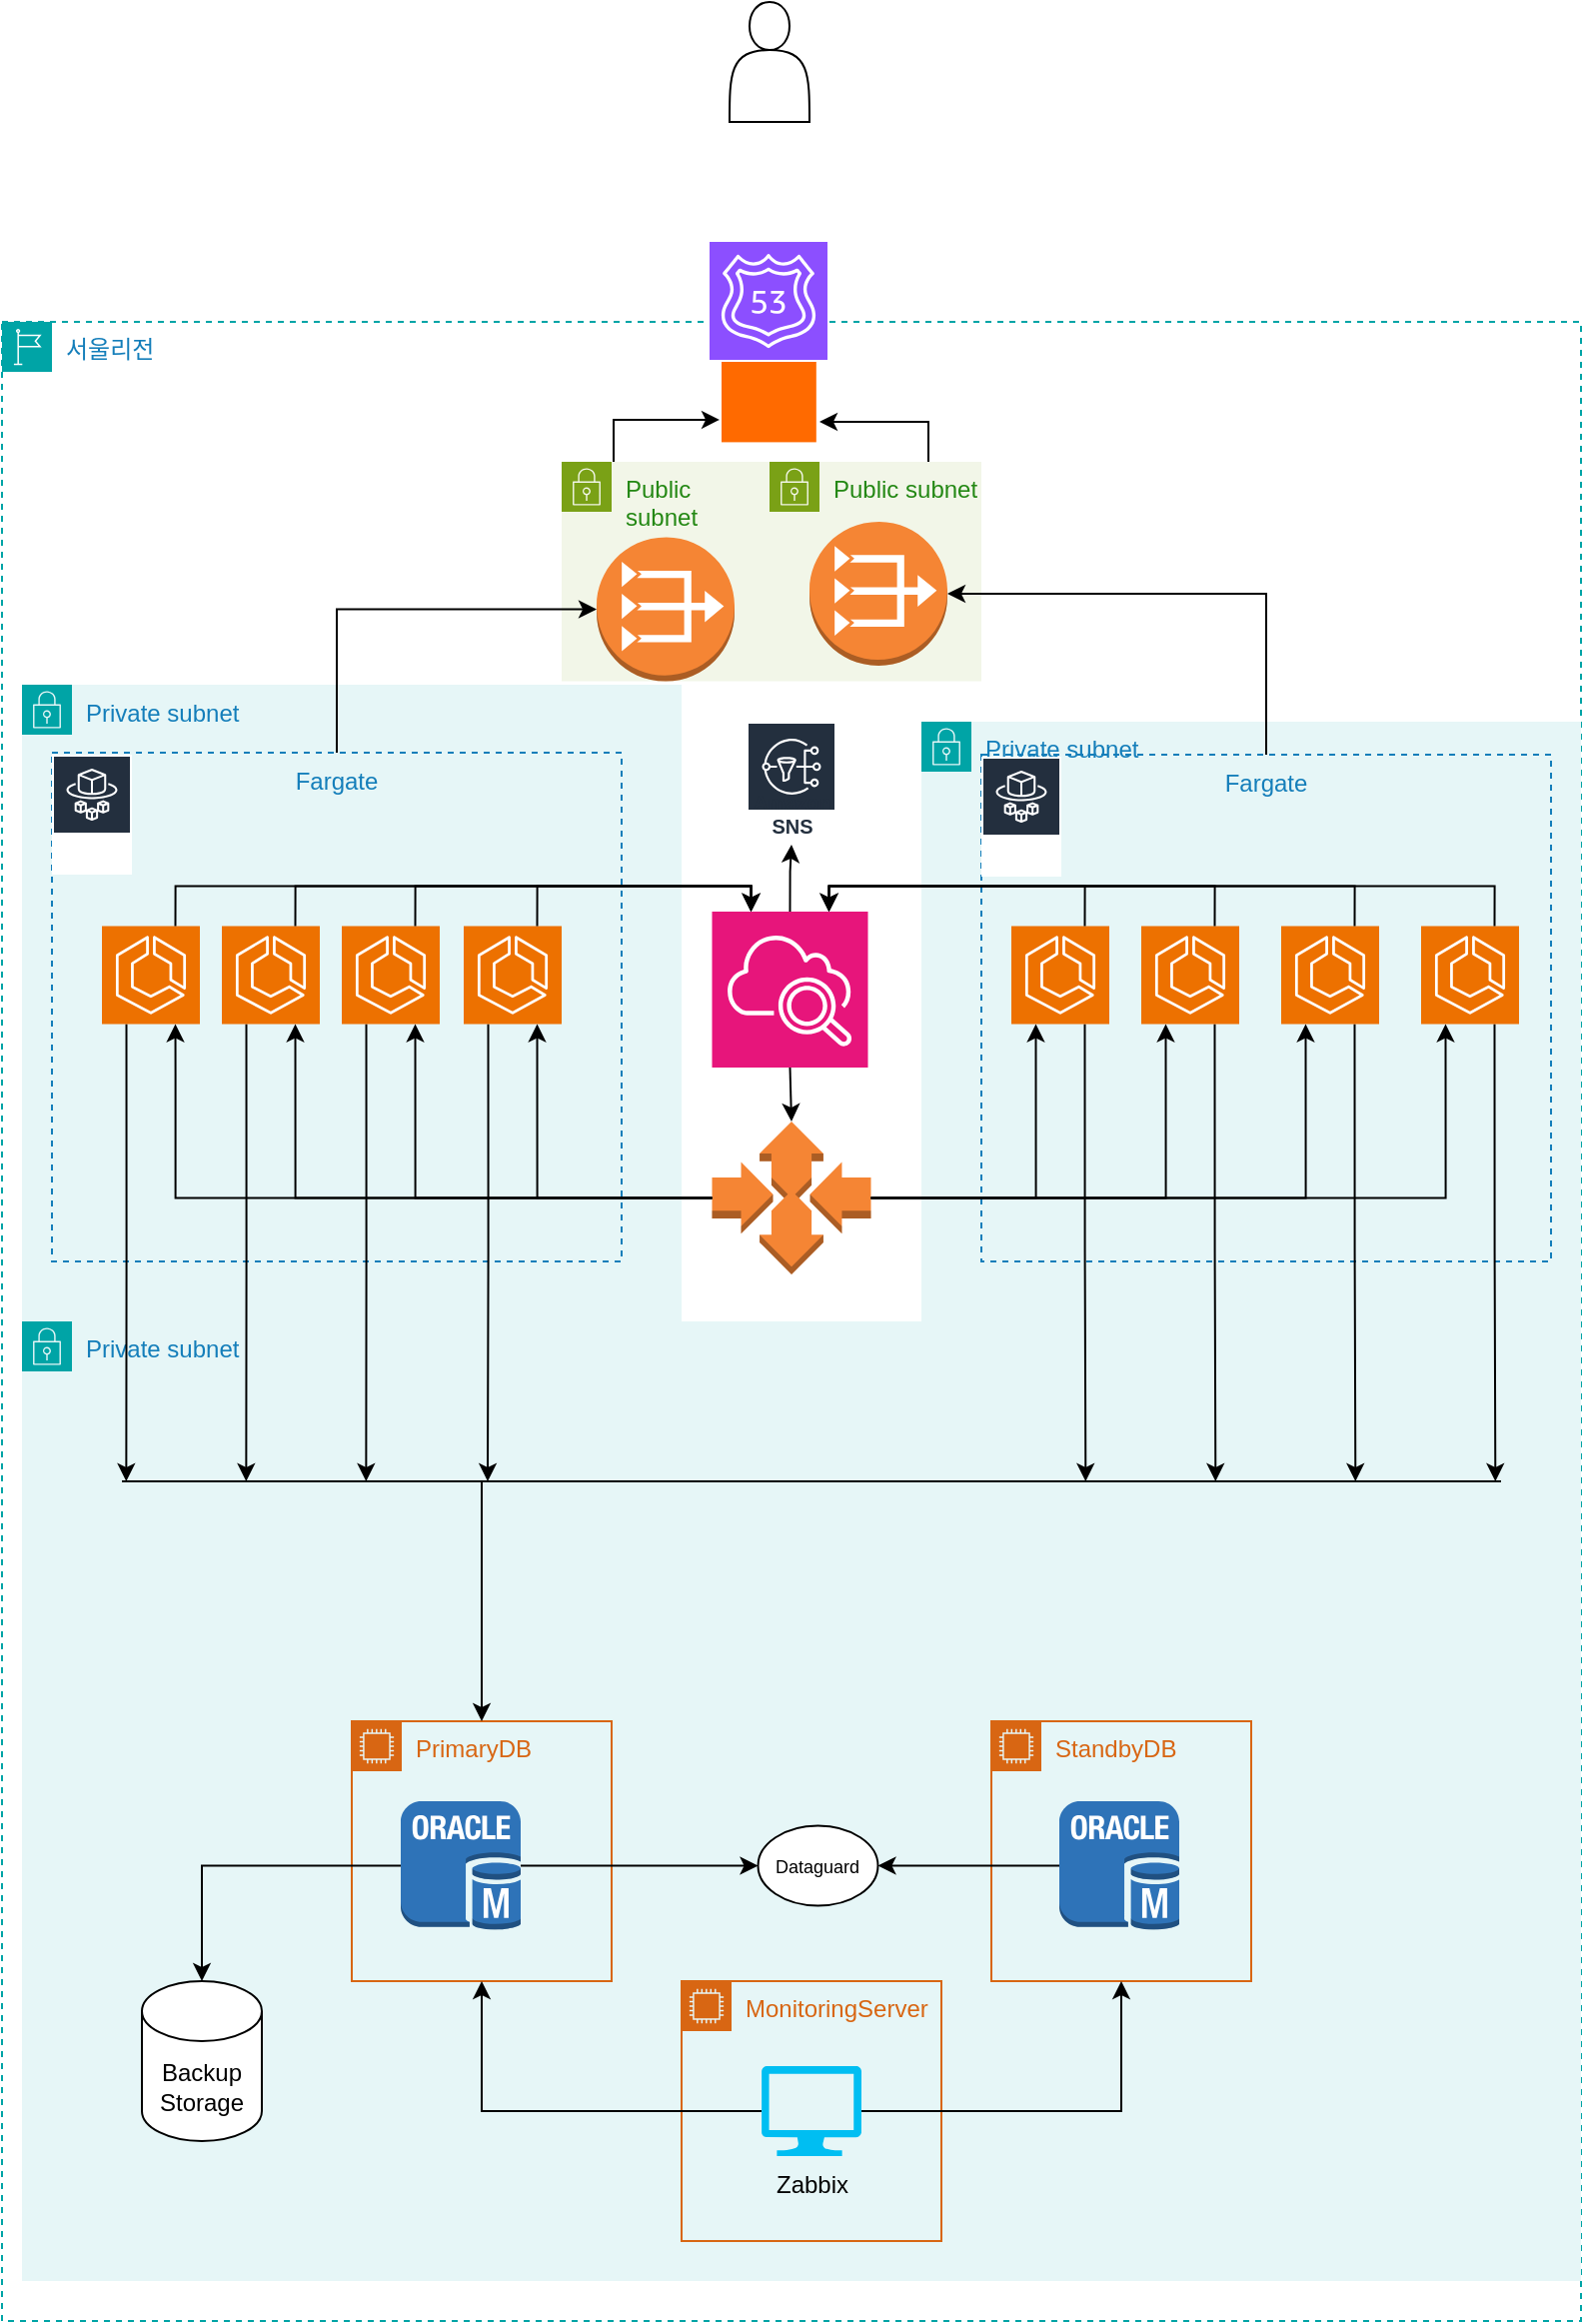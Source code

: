 <mxfile version="27.1.6">
  <diagram name="페이지-1" id="9Yp48N8qVNjGCj0_3FKh">
    <mxGraphModel dx="1722" dy="648" grid="1" gridSize="10" guides="1" tooltips="1" connect="1" arrows="1" fold="1" page="1" pageScale="1" pageWidth="827" pageHeight="1169" math="0" shadow="0">
      <root>
        <mxCell id="0" />
        <mxCell id="1" parent="0" />
        <mxCell id="KM6vkm5x7V_shXiX3Qa5-1" value="서울리전" style="points=[[0,0],[0.25,0],[0.5,0],[0.75,0],[1,0],[1,0.25],[1,0.5],[1,0.75],[1,1],[0.75,1],[0.5,1],[0.25,1],[0,1],[0,0.75],[0,0.5],[0,0.25]];outlineConnect=0;gradientColor=none;html=1;whiteSpace=wrap;fontSize=12;fontStyle=0;container=1;pointerEvents=0;collapsible=0;recursiveResize=0;shape=mxgraph.aws4.group;grIcon=mxgraph.aws4.group_region;strokeColor=#00A4A6;fillColor=none;verticalAlign=top;align=left;spacingLeft=30;fontColor=#147EBA;dashed=1;" vertex="1" parent="1">
          <mxGeometry x="30" y="290" width="790" height="1000" as="geometry" />
        </mxCell>
        <mxCell id="KM6vkm5x7V_shXiX3Qa5-24" value="Public subnet" style="points=[[0,0],[0.25,0],[0.5,0],[0.75,0],[1,0],[1,0.25],[1,0.5],[1,0.75],[1,1],[0.75,1],[0.5,1],[0.25,1],[0,1],[0,0.75],[0,0.5],[0,0.25]];outlineConnect=0;gradientColor=none;html=1;whiteSpace=wrap;fontSize=12;fontStyle=0;container=1;pointerEvents=0;collapsible=0;recursiveResize=0;shape=mxgraph.aws4.group;grIcon=mxgraph.aws4.group_security_group;grStroke=0;strokeColor=#7AA116;fillColor=#F2F6E8;verticalAlign=top;align=left;spacingLeft=30;fontColor=#248814;dashed=0;" vertex="1" parent="KM6vkm5x7V_shXiX3Qa5-1">
          <mxGeometry x="384" y="70" width="106" height="109.8" as="geometry" />
        </mxCell>
        <mxCell id="KM6vkm5x7V_shXiX3Qa5-120" value="" style="outlineConnect=0;dashed=0;verticalLabelPosition=bottom;verticalAlign=top;align=center;html=1;shape=mxgraph.aws3.vpc_nat_gateway;fillColor=#F58534;gradientColor=none;" vertex="1" parent="KM6vkm5x7V_shXiX3Qa5-24">
          <mxGeometry x="20" y="30" width="69" height="72" as="geometry" />
        </mxCell>
        <mxCell id="KM6vkm5x7V_shXiX3Qa5-25" value="Public subnet" style="points=[[0,0],[0.25,0],[0.5,0],[0.75,0],[1,0],[1,0.25],[1,0.5],[1,0.75],[1,1],[0.75,1],[0.5,1],[0.25,1],[0,1],[0,0.75],[0,0.5],[0,0.25]];outlineConnect=0;gradientColor=none;html=1;whiteSpace=wrap;fontSize=12;fontStyle=0;container=1;pointerEvents=0;collapsible=0;recursiveResize=0;shape=mxgraph.aws4.group;grIcon=mxgraph.aws4.group_security_group;grStroke=0;strokeColor=#7AA116;fillColor=#F2F6E8;verticalAlign=top;align=left;spacingLeft=30;fontColor=#248814;dashed=0;" vertex="1" parent="KM6vkm5x7V_shXiX3Qa5-1">
          <mxGeometry x="280" y="70" width="104" height="109.8" as="geometry" />
        </mxCell>
        <mxCell id="KM6vkm5x7V_shXiX3Qa5-121" value="" style="outlineConnect=0;dashed=0;verticalLabelPosition=bottom;verticalAlign=top;align=center;html=1;shape=mxgraph.aws3.vpc_nat_gateway;fillColor=#F58534;gradientColor=none;" vertex="1" parent="KM6vkm5x7V_shXiX3Qa5-25">
          <mxGeometry x="17.5" y="37.8" width="69" height="72" as="geometry" />
        </mxCell>
        <mxCell id="KM6vkm5x7V_shXiX3Qa5-90" value="Private subnet" style="points=[[0,0],[0.25,0],[0.5,0],[0.75,0],[1,0],[1,0.25],[1,0.5],[1,0.75],[1,1],[0.75,1],[0.5,1],[0.25,1],[0,1],[0,0.75],[0,0.5],[0,0.25]];outlineConnect=0;gradientColor=none;html=1;whiteSpace=wrap;fontSize=12;fontStyle=0;container=1;pointerEvents=0;collapsible=0;recursiveResize=0;shape=mxgraph.aws4.group;grIcon=mxgraph.aws4.group_security_group;grStroke=0;strokeColor=#00A4A6;fillColor=#E6F6F7;verticalAlign=top;align=left;spacingLeft=30;fontColor=#147EBA;dashed=0;" vertex="1" parent="KM6vkm5x7V_shXiX3Qa5-1">
          <mxGeometry x="10" y="500" width="780" height="480" as="geometry" />
        </mxCell>
        <mxCell id="KM6vkm5x7V_shXiX3Qa5-84" value="StandbyDB" style="points=[[0,0],[0.25,0],[0.5,0],[0.75,0],[1,0],[1,0.25],[1,0.5],[1,0.75],[1,1],[0.75,1],[0.5,1],[0.25,1],[0,1],[0,0.75],[0,0.5],[0,0.25]];outlineConnect=0;gradientColor=none;html=1;whiteSpace=wrap;fontSize=12;fontStyle=0;container=1;pointerEvents=0;collapsible=0;recursiveResize=0;shape=mxgraph.aws4.group;grIcon=mxgraph.aws4.group_ec2_instance_contents;strokeColor=#D86613;fillColor=none;verticalAlign=top;align=left;spacingLeft=30;fontColor=#D86613;dashed=0;" vertex="1" parent="KM6vkm5x7V_shXiX3Qa5-90">
          <mxGeometry x="485" y="200" width="130" height="130" as="geometry" />
        </mxCell>
        <mxCell id="KM6vkm5x7V_shXiX3Qa5-88" value="" style="outlineConnect=0;dashed=0;verticalLabelPosition=bottom;verticalAlign=top;align=center;html=1;shape=mxgraph.aws3.oracle_db_instance;fillColor=#2E73B8;gradientColor=none;" vertex="1" parent="KM6vkm5x7V_shXiX3Qa5-84">
          <mxGeometry x="34" y="40" width="60" height="64.5" as="geometry" />
        </mxCell>
        <mxCell id="KM6vkm5x7V_shXiX3Qa5-86" value="&lt;font style=&quot;font-size: 9px;&quot;&gt;Dataguard&lt;/font&gt;" style="ellipse;whiteSpace=wrap;html=1;" vertex="1" parent="KM6vkm5x7V_shXiX3Qa5-90">
          <mxGeometry x="368.25" y="252.25" width="60" height="40" as="geometry" />
        </mxCell>
        <mxCell id="KM6vkm5x7V_shXiX3Qa5-92" style="edgeStyle=orthogonalEdgeStyle;rounded=0;orthogonalLoop=1;jettySize=auto;html=1;exitX=0;exitY=0.5;exitDx=0;exitDy=0;exitPerimeter=0;entryX=1;entryY=0.5;entryDx=0;entryDy=0;" edge="1" parent="KM6vkm5x7V_shXiX3Qa5-90" source="KM6vkm5x7V_shXiX3Qa5-88" target="KM6vkm5x7V_shXiX3Qa5-86">
          <mxGeometry relative="1" as="geometry" />
        </mxCell>
        <mxCell id="KM6vkm5x7V_shXiX3Qa5-85" value="PrimaryDB" style="points=[[0,0],[0.25,0],[0.5,0],[0.75,0],[1,0],[1,0.25],[1,0.5],[1,0.75],[1,1],[0.75,1],[0.5,1],[0.25,1],[0,1],[0,0.75],[0,0.5],[0,0.25]];outlineConnect=0;gradientColor=none;html=1;whiteSpace=wrap;fontSize=12;fontStyle=0;container=1;pointerEvents=0;collapsible=0;recursiveResize=0;shape=mxgraph.aws4.group;grIcon=mxgraph.aws4.group_ec2_instance_contents;strokeColor=#D86613;fillColor=none;verticalAlign=top;align=left;spacingLeft=30;fontColor=#D86613;dashed=0;" vertex="1" parent="KM6vkm5x7V_shXiX3Qa5-90">
          <mxGeometry x="165" y="200" width="130" height="130" as="geometry" />
        </mxCell>
        <mxCell id="KM6vkm5x7V_shXiX3Qa5-87" value="" style="outlineConnect=0;dashed=0;verticalLabelPosition=bottom;verticalAlign=top;align=center;html=1;shape=mxgraph.aws3.oracle_db_instance;fillColor=#2E73B8;gradientColor=none;" vertex="1" parent="KM6vkm5x7V_shXiX3Qa5-85">
          <mxGeometry x="24.5" y="40" width="60" height="64.5" as="geometry" />
        </mxCell>
        <mxCell id="KM6vkm5x7V_shXiX3Qa5-91" style="edgeStyle=orthogonalEdgeStyle;rounded=0;orthogonalLoop=1;jettySize=auto;html=1;exitX=1;exitY=0.5;exitDx=0;exitDy=0;exitPerimeter=0;entryX=0;entryY=0.5;entryDx=0;entryDy=0;" edge="1" parent="KM6vkm5x7V_shXiX3Qa5-90" source="KM6vkm5x7V_shXiX3Qa5-87" target="KM6vkm5x7V_shXiX3Qa5-86">
          <mxGeometry relative="1" as="geometry" />
        </mxCell>
        <mxCell id="KM6vkm5x7V_shXiX3Qa5-83" value="MonitoringServer" style="points=[[0,0],[0.25,0],[0.5,0],[0.75,0],[1,0],[1,0.25],[1,0.5],[1,0.75],[1,1],[0.75,1],[0.5,1],[0.25,1],[0,1],[0,0.75],[0,0.5],[0,0.25]];outlineConnect=0;gradientColor=none;html=1;whiteSpace=wrap;fontSize=12;fontStyle=0;container=1;pointerEvents=0;collapsible=0;recursiveResize=0;shape=mxgraph.aws4.group;grIcon=mxgraph.aws4.group_ec2_instance_contents;strokeColor=#D86613;fillColor=none;verticalAlign=top;align=left;spacingLeft=30;fontColor=#D86613;dashed=0;" vertex="1" parent="KM6vkm5x7V_shXiX3Qa5-90">
          <mxGeometry x="330" y="330" width="130" height="130" as="geometry" />
        </mxCell>
        <mxCell id="KM6vkm5x7V_shXiX3Qa5-89" value="Zabbix" style="verticalLabelPosition=bottom;html=1;verticalAlign=top;align=center;strokeColor=none;fillColor=#00BEF2;shape=mxgraph.azure.computer;pointerEvents=1;" vertex="1" parent="KM6vkm5x7V_shXiX3Qa5-83">
          <mxGeometry x="40" y="42.5" width="50" height="45" as="geometry" />
        </mxCell>
        <mxCell id="KM6vkm5x7V_shXiX3Qa5-93" value="Backup&lt;div&gt;Storage&lt;/div&gt;" style="shape=cylinder3;whiteSpace=wrap;html=1;boundedLbl=1;backgroundOutline=1;size=15;" vertex="1" parent="KM6vkm5x7V_shXiX3Qa5-90">
          <mxGeometry x="60" y="330" width="60" height="80" as="geometry" />
        </mxCell>
        <mxCell id="KM6vkm5x7V_shXiX3Qa5-98" style="edgeStyle=orthogonalEdgeStyle;rounded=0;orthogonalLoop=1;jettySize=auto;html=1;exitX=1;exitY=0.5;exitDx=0;exitDy=0;exitPerimeter=0;entryX=0.5;entryY=1;entryDx=0;entryDy=0;" edge="1" parent="KM6vkm5x7V_shXiX3Qa5-90" source="KM6vkm5x7V_shXiX3Qa5-89" target="KM6vkm5x7V_shXiX3Qa5-84">
          <mxGeometry relative="1" as="geometry" />
        </mxCell>
        <mxCell id="KM6vkm5x7V_shXiX3Qa5-99" style="edgeStyle=orthogonalEdgeStyle;rounded=0;orthogonalLoop=1;jettySize=auto;html=1;exitX=0;exitY=0.5;exitDx=0;exitDy=0;exitPerimeter=0;entryX=0.5;entryY=1;entryDx=0;entryDy=0;" edge="1" parent="KM6vkm5x7V_shXiX3Qa5-90" source="KM6vkm5x7V_shXiX3Qa5-89" target="KM6vkm5x7V_shXiX3Qa5-85">
          <mxGeometry relative="1" as="geometry" />
        </mxCell>
        <mxCell id="KM6vkm5x7V_shXiX3Qa5-102" value="" style="endArrow=none;html=1;rounded=0;" edge="1" parent="KM6vkm5x7V_shXiX3Qa5-90">
          <mxGeometry width="50" height="50" relative="1" as="geometry">
            <mxPoint x="740" y="80" as="sourcePoint" />
            <mxPoint x="50" y="80" as="targetPoint" />
          </mxGeometry>
        </mxCell>
        <mxCell id="KM6vkm5x7V_shXiX3Qa5-114" style="edgeStyle=orthogonalEdgeStyle;rounded=0;orthogonalLoop=1;jettySize=auto;html=1;exitX=0;exitY=0.5;exitDx=0;exitDy=0;exitPerimeter=0;entryX=0.5;entryY=0;entryDx=0;entryDy=0;entryPerimeter=0;" edge="1" parent="KM6vkm5x7V_shXiX3Qa5-90" source="KM6vkm5x7V_shXiX3Qa5-87" target="KM6vkm5x7V_shXiX3Qa5-93">
          <mxGeometry relative="1" as="geometry" />
        </mxCell>
        <mxCell id="KM6vkm5x7V_shXiX3Qa5-26" value="Private subnet" style="points=[[0,0],[0.25,0],[0.5,0],[0.75,0],[1,0],[1,0.25],[1,0.5],[1,0.75],[1,1],[0.75,1],[0.5,1],[0.25,1],[0,1],[0,0.75],[0,0.5],[0,0.25]];outlineConnect=0;gradientColor=none;html=1;whiteSpace=wrap;fontSize=12;fontStyle=0;container=1;pointerEvents=0;collapsible=0;recursiveResize=0;shape=mxgraph.aws4.group;grIcon=mxgraph.aws4.group_security_group;grStroke=0;strokeColor=#00A4A6;fillColor=#E6F6F7;verticalAlign=top;align=left;spacingLeft=30;fontColor=#147EBA;dashed=0;" vertex="1" parent="KM6vkm5x7V_shXiX3Qa5-1">
          <mxGeometry x="460" y="200" width="330" height="300" as="geometry" />
        </mxCell>
        <mxCell id="KM6vkm5x7V_shXiX3Qa5-27" value="Private subnet" style="points=[[0,0],[0.25,0],[0.5,0],[0.75,0],[1,0],[1,0.25],[1,0.5],[1,0.75],[1,1],[0.75,1],[0.5,1],[0.25,1],[0,1],[0,0.75],[0,0.5],[0,0.25]];outlineConnect=0;gradientColor=none;html=1;whiteSpace=wrap;fontSize=12;fontStyle=0;container=1;pointerEvents=0;collapsible=0;recursiveResize=0;shape=mxgraph.aws4.group;grIcon=mxgraph.aws4.group_security_group;grStroke=0;strokeColor=#00A4A6;fillColor=#E6F6F7;verticalAlign=top;align=left;spacingLeft=30;fontColor=#147EBA;dashed=0;" vertex="1" parent="KM6vkm5x7V_shXiX3Qa5-1">
          <mxGeometry x="10" y="181.5" width="330" height="318.5" as="geometry" />
        </mxCell>
        <mxCell id="KM6vkm5x7V_shXiX3Qa5-33" style="edgeStyle=orthogonalEdgeStyle;rounded=0;orthogonalLoop=1;jettySize=auto;html=1;exitX=0.5;exitY=0;exitDx=0;exitDy=0;entryX=0;entryY=0.5;entryDx=0;entryDy=0;entryPerimeter=0;" edge="1" parent="KM6vkm5x7V_shXiX3Qa5-1" source="KM6vkm5x7V_shXiX3Qa5-6" target="KM6vkm5x7V_shXiX3Qa5-121">
          <mxGeometry relative="1" as="geometry" />
        </mxCell>
        <mxCell id="KM6vkm5x7V_shXiX3Qa5-6" value="Fargate" style="fillColor=none;strokeColor=#147EBA;dashed=1;verticalAlign=top;fontStyle=0;fontColor=#147EBA;whiteSpace=wrap;html=1;" vertex="1" parent="KM6vkm5x7V_shXiX3Qa5-1">
          <mxGeometry x="25" y="215.5" width="285" height="254.5" as="geometry" />
        </mxCell>
        <mxCell id="KM6vkm5x7V_shXiX3Qa5-103" style="edgeStyle=orthogonalEdgeStyle;rounded=0;orthogonalLoop=1;jettySize=auto;html=1;exitX=0.25;exitY=1;exitDx=0;exitDy=0;exitPerimeter=0;" edge="1" parent="KM6vkm5x7V_shXiX3Qa5-1" source="KM6vkm5x7V_shXiX3Qa5-9">
          <mxGeometry relative="1" as="geometry">
            <mxPoint x="62.167" y="580" as="targetPoint" />
          </mxGeometry>
        </mxCell>
        <mxCell id="KM6vkm5x7V_shXiX3Qa5-9" value="" style="sketch=0;points=[[0,0,0],[0.25,0,0],[0.5,0,0],[0.75,0,0],[1,0,0],[0,1,0],[0.25,1,0],[0.5,1,0],[0.75,1,0],[1,1,0],[0,0.25,0],[0,0.5,0],[0,0.75,0],[1,0.25,0],[1,0.5,0],[1,0.75,0]];outlineConnect=0;fontColor=#232F3E;fillColor=#ED7100;strokeColor=#ffffff;dashed=0;verticalLabelPosition=bottom;verticalAlign=top;align=center;html=1;fontSize=12;fontStyle=0;aspect=fixed;shape=mxgraph.aws4.resourceIcon;resIcon=mxgraph.aws4.ecs;" vertex="1" parent="KM6vkm5x7V_shXiX3Qa5-1">
          <mxGeometry x="50" y="302.25" width="49" height="49" as="geometry" />
        </mxCell>
        <mxCell id="KM6vkm5x7V_shXiX3Qa5-104" style="edgeStyle=orthogonalEdgeStyle;rounded=0;orthogonalLoop=1;jettySize=auto;html=1;exitX=0.25;exitY=1;exitDx=0;exitDy=0;exitPerimeter=0;" edge="1" parent="KM6vkm5x7V_shXiX3Qa5-1" source="KM6vkm5x7V_shXiX3Qa5-8">
          <mxGeometry relative="1" as="geometry">
            <mxPoint x="122.167" y="580" as="targetPoint" />
          </mxGeometry>
        </mxCell>
        <mxCell id="KM6vkm5x7V_shXiX3Qa5-8" value="" style="sketch=0;points=[[0,0,0],[0.25,0,0],[0.5,0,0],[0.75,0,0],[1,0,0],[0,1,0],[0.25,1,0],[0.5,1,0],[0.75,1,0],[1,1,0],[0,0.25,0],[0,0.5,0],[0,0.75,0],[1,0.25,0],[1,0.5,0],[1,0.75,0]];outlineConnect=0;fontColor=#232F3E;fillColor=#ED7100;strokeColor=#ffffff;dashed=0;verticalLabelPosition=bottom;verticalAlign=top;align=center;html=1;fontSize=12;fontStyle=0;aspect=fixed;shape=mxgraph.aws4.resourceIcon;resIcon=mxgraph.aws4.ecs;" vertex="1" parent="KM6vkm5x7V_shXiX3Qa5-1">
          <mxGeometry x="110" y="302.25" width="49" height="49" as="geometry" />
        </mxCell>
        <mxCell id="KM6vkm5x7V_shXiX3Qa5-105" style="edgeStyle=orthogonalEdgeStyle;rounded=0;orthogonalLoop=1;jettySize=auto;html=1;exitX=0.25;exitY=1;exitDx=0;exitDy=0;exitPerimeter=0;" edge="1" parent="KM6vkm5x7V_shXiX3Qa5-1" source="KM6vkm5x7V_shXiX3Qa5-7">
          <mxGeometry relative="1" as="geometry">
            <mxPoint x="182.167" y="580" as="targetPoint" />
          </mxGeometry>
        </mxCell>
        <mxCell id="KM6vkm5x7V_shXiX3Qa5-7" value="" style="sketch=0;points=[[0,0,0],[0.25,0,0],[0.5,0,0],[0.75,0,0],[1,0,0],[0,1,0],[0.25,1,0],[0.5,1,0],[0.75,1,0],[1,1,0],[0,0.25,0],[0,0.5,0],[0,0.75,0],[1,0.25,0],[1,0.5,0],[1,0.75,0]];outlineConnect=0;fontColor=#232F3E;fillColor=#ED7100;strokeColor=#ffffff;dashed=0;verticalLabelPosition=bottom;verticalAlign=top;align=center;html=1;fontSize=12;fontStyle=0;aspect=fixed;shape=mxgraph.aws4.resourceIcon;resIcon=mxgraph.aws4.ecs;" vertex="1" parent="KM6vkm5x7V_shXiX3Qa5-1">
          <mxGeometry x="170" y="302.25" width="49" height="49" as="geometry" />
        </mxCell>
        <mxCell id="KM6vkm5x7V_shXiX3Qa5-10" value="" style="sketch=0;outlineConnect=0;fontColor=#232F3E;gradientColor=none;strokeColor=#ffffff;fillColor=#232F3E;dashed=0;verticalLabelPosition=middle;verticalAlign=bottom;align=center;html=1;whiteSpace=wrap;fontSize=10;fontStyle=1;spacing=3;shape=mxgraph.aws4.productIcon;prIcon=mxgraph.aws4.fargate;" vertex="1" parent="KM6vkm5x7V_shXiX3Qa5-1">
          <mxGeometry x="25" y="216.5" width="40" height="60" as="geometry" />
        </mxCell>
        <mxCell id="KM6vkm5x7V_shXiX3Qa5-106" style="edgeStyle=orthogonalEdgeStyle;rounded=0;orthogonalLoop=1;jettySize=auto;html=1;exitX=0.25;exitY=1;exitDx=0;exitDy=0;exitPerimeter=0;" edge="1" parent="KM6vkm5x7V_shXiX3Qa5-1" source="KM6vkm5x7V_shXiX3Qa5-14">
          <mxGeometry relative="1" as="geometry">
            <mxPoint x="243" y="580" as="targetPoint" />
          </mxGeometry>
        </mxCell>
        <mxCell id="KM6vkm5x7V_shXiX3Qa5-14" value="" style="sketch=0;points=[[0,0,0],[0.25,0,0],[0.5,0,0],[0.75,0,0],[1,0,0],[0,1,0],[0.25,1,0],[0.5,1,0],[0.75,1,0],[1,1,0],[0,0.25,0],[0,0.5,0],[0,0.75,0],[1,0.25,0],[1,0.5,0],[1,0.75,0]];outlineConnect=0;fontColor=#232F3E;fillColor=#ED7100;strokeColor=#ffffff;dashed=0;verticalLabelPosition=bottom;verticalAlign=top;align=center;html=1;fontSize=12;fontStyle=0;aspect=fixed;shape=mxgraph.aws4.resourceIcon;resIcon=mxgraph.aws4.ecs;" vertex="1" parent="KM6vkm5x7V_shXiX3Qa5-1">
          <mxGeometry x="231" y="302.25" width="49" height="49" as="geometry" />
        </mxCell>
        <mxCell id="KM6vkm5x7V_shXiX3Qa5-34" style="edgeStyle=orthogonalEdgeStyle;rounded=0;orthogonalLoop=1;jettySize=auto;html=1;exitX=0.5;exitY=0;exitDx=0;exitDy=0;entryX=1;entryY=0.5;entryDx=0;entryDy=0;entryPerimeter=0;" edge="1" parent="KM6vkm5x7V_shXiX3Qa5-1" source="KM6vkm5x7V_shXiX3Qa5-18" target="KM6vkm5x7V_shXiX3Qa5-120">
          <mxGeometry relative="1" as="geometry" />
        </mxCell>
        <mxCell id="KM6vkm5x7V_shXiX3Qa5-18" value="Fargate" style="fillColor=none;strokeColor=#147EBA;dashed=1;verticalAlign=top;fontStyle=0;fontColor=#147EBA;whiteSpace=wrap;html=1;" vertex="1" parent="KM6vkm5x7V_shXiX3Qa5-1">
          <mxGeometry x="490" y="216.5" width="285" height="253.5" as="geometry" />
        </mxCell>
        <mxCell id="KM6vkm5x7V_shXiX3Qa5-107" style="edgeStyle=orthogonalEdgeStyle;rounded=0;orthogonalLoop=1;jettySize=auto;html=1;exitX=0.75;exitY=1;exitDx=0;exitDy=0;exitPerimeter=0;" edge="1" parent="KM6vkm5x7V_shXiX3Qa5-1" source="KM6vkm5x7V_shXiX3Qa5-19">
          <mxGeometry relative="1" as="geometry">
            <mxPoint x="542.167" y="580" as="targetPoint" />
          </mxGeometry>
        </mxCell>
        <mxCell id="KM6vkm5x7V_shXiX3Qa5-19" value="" style="sketch=0;points=[[0,0,0],[0.25,0,0],[0.5,0,0],[0.75,0,0],[1,0,0],[0,1,0],[0.25,1,0],[0.5,1,0],[0.75,1,0],[1,1,0],[0,0.25,0],[0,0.5,0],[0,0.75,0],[1,0.25,0],[1,0.5,0],[1,0.75,0]];outlineConnect=0;fontColor=#232F3E;fillColor=#ED7100;strokeColor=#ffffff;dashed=0;verticalLabelPosition=bottom;verticalAlign=top;align=center;html=1;fontSize=12;fontStyle=0;aspect=fixed;shape=mxgraph.aws4.resourceIcon;resIcon=mxgraph.aws4.ecs;" vertex="1" parent="KM6vkm5x7V_shXiX3Qa5-1">
          <mxGeometry x="505" y="302.25" width="49" height="49" as="geometry" />
        </mxCell>
        <mxCell id="KM6vkm5x7V_shXiX3Qa5-108" style="edgeStyle=orthogonalEdgeStyle;rounded=0;orthogonalLoop=1;jettySize=auto;html=1;exitX=0.75;exitY=1;exitDx=0;exitDy=0;exitPerimeter=0;" edge="1" parent="KM6vkm5x7V_shXiX3Qa5-1" source="KM6vkm5x7V_shXiX3Qa5-20">
          <mxGeometry relative="1" as="geometry">
            <mxPoint x="607.167" y="580" as="targetPoint" />
          </mxGeometry>
        </mxCell>
        <mxCell id="KM6vkm5x7V_shXiX3Qa5-20" value="" style="sketch=0;points=[[0,0,0],[0.25,0,0],[0.5,0,0],[0.75,0,0],[1,0,0],[0,1,0],[0.25,1,0],[0.5,1,0],[0.75,1,0],[1,1,0],[0,0.25,0],[0,0.5,0],[0,0.75,0],[1,0.25,0],[1,0.5,0],[1,0.75,0]];outlineConnect=0;fontColor=#232F3E;fillColor=#ED7100;strokeColor=#ffffff;dashed=0;verticalLabelPosition=bottom;verticalAlign=top;align=center;html=1;fontSize=12;fontStyle=0;aspect=fixed;shape=mxgraph.aws4.resourceIcon;resIcon=mxgraph.aws4.ecs;" vertex="1" parent="KM6vkm5x7V_shXiX3Qa5-1">
          <mxGeometry x="570" y="302.25" width="49" height="49" as="geometry" />
        </mxCell>
        <mxCell id="KM6vkm5x7V_shXiX3Qa5-109" style="edgeStyle=orthogonalEdgeStyle;rounded=0;orthogonalLoop=1;jettySize=auto;html=1;exitX=0.75;exitY=1;exitDx=0;exitDy=0;exitPerimeter=0;" edge="1" parent="KM6vkm5x7V_shXiX3Qa5-1" source="KM6vkm5x7V_shXiX3Qa5-21">
          <mxGeometry relative="1" as="geometry">
            <mxPoint x="677.167" y="580" as="targetPoint" />
          </mxGeometry>
        </mxCell>
        <mxCell id="KM6vkm5x7V_shXiX3Qa5-21" value="" style="sketch=0;points=[[0,0,0],[0.25,0,0],[0.5,0,0],[0.75,0,0],[1,0,0],[0,1,0],[0.25,1,0],[0.5,1,0],[0.75,1,0],[1,1,0],[0,0.25,0],[0,0.5,0],[0,0.75,0],[1,0.25,0],[1,0.5,0],[1,0.75,0]];outlineConnect=0;fontColor=#232F3E;fillColor=#ED7100;strokeColor=#ffffff;dashed=0;verticalLabelPosition=bottom;verticalAlign=top;align=center;html=1;fontSize=12;fontStyle=0;aspect=fixed;shape=mxgraph.aws4.resourceIcon;resIcon=mxgraph.aws4.ecs;" vertex="1" parent="KM6vkm5x7V_shXiX3Qa5-1">
          <mxGeometry x="640" y="302.25" width="49" height="49" as="geometry" />
        </mxCell>
        <mxCell id="KM6vkm5x7V_shXiX3Qa5-22" value="" style="sketch=0;outlineConnect=0;fontColor=#232F3E;gradientColor=none;strokeColor=#ffffff;fillColor=#232F3E;dashed=0;verticalLabelPosition=middle;verticalAlign=bottom;align=center;html=1;whiteSpace=wrap;fontSize=10;fontStyle=1;spacing=3;shape=mxgraph.aws4.productIcon;prIcon=mxgraph.aws4.fargate;" vertex="1" parent="KM6vkm5x7V_shXiX3Qa5-1">
          <mxGeometry x="490" y="217.5" width="40" height="60" as="geometry" />
        </mxCell>
        <mxCell id="KM6vkm5x7V_shXiX3Qa5-110" style="edgeStyle=orthogonalEdgeStyle;rounded=0;orthogonalLoop=1;jettySize=auto;html=1;exitX=0.75;exitY=1;exitDx=0;exitDy=0;exitPerimeter=0;" edge="1" parent="KM6vkm5x7V_shXiX3Qa5-1" source="KM6vkm5x7V_shXiX3Qa5-23">
          <mxGeometry relative="1" as="geometry">
            <mxPoint x="747.167" y="580" as="targetPoint" />
          </mxGeometry>
        </mxCell>
        <mxCell id="KM6vkm5x7V_shXiX3Qa5-23" value="" style="sketch=0;points=[[0,0,0],[0.25,0,0],[0.5,0,0],[0.75,0,0],[1,0,0],[0,1,0],[0.25,1,0],[0.5,1,0],[0.75,1,0],[1,1,0],[0,0.25,0],[0,0.5,0],[0,0.75,0],[1,0.25,0],[1,0.5,0],[1,0.75,0]];outlineConnect=0;fontColor=#232F3E;fillColor=#ED7100;strokeColor=#ffffff;dashed=0;verticalLabelPosition=bottom;verticalAlign=top;align=center;html=1;fontSize=12;fontStyle=0;aspect=fixed;shape=mxgraph.aws4.resourceIcon;resIcon=mxgraph.aws4.ecs;" vertex="1" parent="KM6vkm5x7V_shXiX3Qa5-1">
          <mxGeometry x="710" y="302.25" width="49" height="49" as="geometry" />
        </mxCell>
        <mxCell id="KM6vkm5x7V_shXiX3Qa5-68" style="edgeStyle=orthogonalEdgeStyle;rounded=0;orthogonalLoop=1;jettySize=auto;html=1;exitX=0.5;exitY=0;exitDx=0;exitDy=0;exitPerimeter=0;" edge="1" parent="KM6vkm5x7V_shXiX3Qa5-1" source="KM6vkm5x7V_shXiX3Qa5-28" target="KM6vkm5x7V_shXiX3Qa5-65">
          <mxGeometry relative="1" as="geometry" />
        </mxCell>
        <mxCell id="KM6vkm5x7V_shXiX3Qa5-28" value="" style="sketch=0;points=[[0,0,0],[0.25,0,0],[0.5,0,0],[0.75,0,0],[1,0,0],[0,1,0],[0.25,1,0],[0.5,1,0],[0.75,1,0],[1,1,0],[0,0.25,0],[0,0.5,0],[0,0.75,0],[1,0.25,0],[1,0.5,0],[1,0.75,0]];points=[[0,0,0],[0.25,0,0],[0.5,0,0],[0.75,0,0],[1,0,0],[0,1,0],[0.25,1,0],[0.5,1,0],[0.75,1,0],[1,1,0],[0,0.25,0],[0,0.5,0],[0,0.75,0],[1,0.25,0],[1,0.5,0],[1,0.75,0]];outlineConnect=0;fontColor=#232F3E;fillColor=#E7157B;strokeColor=#ffffff;dashed=0;verticalLabelPosition=bottom;verticalAlign=top;align=center;html=1;fontSize=12;fontStyle=0;aspect=fixed;shape=mxgraph.aws4.resourceIcon;resIcon=mxgraph.aws4.cloudwatch_2;" vertex="1" parent="KM6vkm5x7V_shXiX3Qa5-1">
          <mxGeometry x="355.25" y="295" width="78" height="78" as="geometry" />
        </mxCell>
        <mxCell id="KM6vkm5x7V_shXiX3Qa5-29" value="" style="outlineConnect=0;dashed=0;verticalLabelPosition=bottom;verticalAlign=top;align=center;html=1;shape=mxgraph.aws3.auto_scaling;fillColor=#F58534;gradientColor=none;" vertex="1" parent="KM6vkm5x7V_shXiX3Qa5-1">
          <mxGeometry x="355.25" y="400" width="79.5" height="76.5" as="geometry" />
        </mxCell>
        <mxCell id="KM6vkm5x7V_shXiX3Qa5-2" value="" style="points=[];aspect=fixed;html=1;align=center;shadow=0;dashed=0;fillColor=#FF6A00;strokeColor=none;shape=mxgraph.alibaba_cloud.alb_application_load_balancer_01;" vertex="1" parent="KM6vkm5x7V_shXiX3Qa5-1">
          <mxGeometry x="360" y="20" width="47.4" height="40.2" as="geometry" />
        </mxCell>
        <mxCell id="KM6vkm5x7V_shXiX3Qa5-37" style="edgeStyle=orthogonalEdgeStyle;rounded=0;orthogonalLoop=1;jettySize=auto;html=1;exitX=0.25;exitY=0;exitDx=0;exitDy=0;entryX=-0.021;entryY=0.721;entryDx=0;entryDy=0;entryPerimeter=0;" edge="1" parent="KM6vkm5x7V_shXiX3Qa5-1" source="KM6vkm5x7V_shXiX3Qa5-25" target="KM6vkm5x7V_shXiX3Qa5-2">
          <mxGeometry relative="1" as="geometry" />
        </mxCell>
        <mxCell id="KM6vkm5x7V_shXiX3Qa5-39" style="edgeStyle=orthogonalEdgeStyle;rounded=0;orthogonalLoop=1;jettySize=auto;html=1;exitX=0.75;exitY=0;exitDx=0;exitDy=0;entryX=1.034;entryY=0.746;entryDx=0;entryDy=0;entryPerimeter=0;" edge="1" parent="KM6vkm5x7V_shXiX3Qa5-1" source="KM6vkm5x7V_shXiX3Qa5-24" target="KM6vkm5x7V_shXiX3Qa5-2">
          <mxGeometry relative="1" as="geometry" />
        </mxCell>
        <mxCell id="KM6vkm5x7V_shXiX3Qa5-48" style="edgeStyle=orthogonalEdgeStyle;rounded=0;orthogonalLoop=1;jettySize=auto;html=1;exitX=0;exitY=0.5;exitDx=0;exitDy=0;exitPerimeter=0;entryX=0.75;entryY=1;entryDx=0;entryDy=0;entryPerimeter=0;" edge="1" parent="KM6vkm5x7V_shXiX3Qa5-1" source="KM6vkm5x7V_shXiX3Qa5-29" target="KM6vkm5x7V_shXiX3Qa5-9">
          <mxGeometry relative="1" as="geometry" />
        </mxCell>
        <mxCell id="KM6vkm5x7V_shXiX3Qa5-49" style="edgeStyle=orthogonalEdgeStyle;rounded=0;orthogonalLoop=1;jettySize=auto;html=1;exitX=1;exitY=0.5;exitDx=0;exitDy=0;exitPerimeter=0;entryX=0.25;entryY=1;entryDx=0;entryDy=0;entryPerimeter=0;" edge="1" parent="KM6vkm5x7V_shXiX3Qa5-1" source="KM6vkm5x7V_shXiX3Qa5-29" target="KM6vkm5x7V_shXiX3Qa5-23">
          <mxGeometry relative="1" as="geometry" />
        </mxCell>
        <mxCell id="KM6vkm5x7V_shXiX3Qa5-50" style="edgeStyle=orthogonalEdgeStyle;rounded=0;orthogonalLoop=1;jettySize=auto;html=1;exitX=0.75;exitY=0;exitDx=0;exitDy=0;exitPerimeter=0;entryX=0.25;entryY=0;entryDx=0;entryDy=0;entryPerimeter=0;" edge="1" parent="KM6vkm5x7V_shXiX3Qa5-1" source="KM6vkm5x7V_shXiX3Qa5-9" target="KM6vkm5x7V_shXiX3Qa5-28">
          <mxGeometry relative="1" as="geometry" />
        </mxCell>
        <mxCell id="KM6vkm5x7V_shXiX3Qa5-51" style="edgeStyle=orthogonalEdgeStyle;rounded=0;orthogonalLoop=1;jettySize=auto;html=1;exitX=0.75;exitY=0;exitDx=0;exitDy=0;exitPerimeter=0;entryX=0.75;entryY=0;entryDx=0;entryDy=0;entryPerimeter=0;" edge="1" parent="KM6vkm5x7V_shXiX3Qa5-1" source="KM6vkm5x7V_shXiX3Qa5-23" target="KM6vkm5x7V_shXiX3Qa5-28">
          <mxGeometry relative="1" as="geometry" />
        </mxCell>
        <mxCell id="KM6vkm5x7V_shXiX3Qa5-56" style="edgeStyle=orthogonalEdgeStyle;rounded=0;orthogonalLoop=1;jettySize=auto;html=1;exitX=0.75;exitY=0;exitDx=0;exitDy=0;exitPerimeter=0;entryX=0.25;entryY=0;entryDx=0;entryDy=0;entryPerimeter=0;" edge="1" parent="KM6vkm5x7V_shXiX3Qa5-1" source="KM6vkm5x7V_shXiX3Qa5-8" target="KM6vkm5x7V_shXiX3Qa5-28">
          <mxGeometry relative="1" as="geometry" />
        </mxCell>
        <mxCell id="KM6vkm5x7V_shXiX3Qa5-57" style="edgeStyle=orthogonalEdgeStyle;rounded=0;orthogonalLoop=1;jettySize=auto;html=1;exitX=0.75;exitY=0;exitDx=0;exitDy=0;exitPerimeter=0;entryX=0.25;entryY=0;entryDx=0;entryDy=0;entryPerimeter=0;" edge="1" parent="KM6vkm5x7V_shXiX3Qa5-1" source="KM6vkm5x7V_shXiX3Qa5-7" target="KM6vkm5x7V_shXiX3Qa5-28">
          <mxGeometry relative="1" as="geometry" />
        </mxCell>
        <mxCell id="KM6vkm5x7V_shXiX3Qa5-58" style="edgeStyle=orthogonalEdgeStyle;rounded=0;orthogonalLoop=1;jettySize=auto;html=1;exitX=0.75;exitY=0;exitDx=0;exitDy=0;exitPerimeter=0;entryX=0.25;entryY=0;entryDx=0;entryDy=0;entryPerimeter=0;" edge="1" parent="KM6vkm5x7V_shXiX3Qa5-1" source="KM6vkm5x7V_shXiX3Qa5-14" target="KM6vkm5x7V_shXiX3Qa5-28">
          <mxGeometry relative="1" as="geometry" />
        </mxCell>
        <mxCell id="KM6vkm5x7V_shXiX3Qa5-59" style="edgeStyle=orthogonalEdgeStyle;rounded=0;orthogonalLoop=1;jettySize=auto;html=1;exitX=0.75;exitY=0;exitDx=0;exitDy=0;exitPerimeter=0;entryX=0.75;entryY=0;entryDx=0;entryDy=0;entryPerimeter=0;" edge="1" parent="KM6vkm5x7V_shXiX3Qa5-1" source="KM6vkm5x7V_shXiX3Qa5-21" target="KM6vkm5x7V_shXiX3Qa5-28">
          <mxGeometry relative="1" as="geometry" />
        </mxCell>
        <mxCell id="KM6vkm5x7V_shXiX3Qa5-60" style="edgeStyle=orthogonalEdgeStyle;rounded=0;orthogonalLoop=1;jettySize=auto;html=1;exitX=0.75;exitY=0;exitDx=0;exitDy=0;exitPerimeter=0;entryX=0.75;entryY=0;entryDx=0;entryDy=0;entryPerimeter=0;" edge="1" parent="KM6vkm5x7V_shXiX3Qa5-1" source="KM6vkm5x7V_shXiX3Qa5-20" target="KM6vkm5x7V_shXiX3Qa5-28">
          <mxGeometry relative="1" as="geometry" />
        </mxCell>
        <mxCell id="KM6vkm5x7V_shXiX3Qa5-61" style="edgeStyle=orthogonalEdgeStyle;rounded=0;orthogonalLoop=1;jettySize=auto;html=1;exitX=0.75;exitY=0;exitDx=0;exitDy=0;exitPerimeter=0;entryX=0.75;entryY=0;entryDx=0;entryDy=0;entryPerimeter=0;" edge="1" parent="KM6vkm5x7V_shXiX3Qa5-1" source="KM6vkm5x7V_shXiX3Qa5-19" target="KM6vkm5x7V_shXiX3Qa5-28">
          <mxGeometry relative="1" as="geometry" />
        </mxCell>
        <mxCell id="KM6vkm5x7V_shXiX3Qa5-62" style="edgeStyle=orthogonalEdgeStyle;rounded=0;orthogonalLoop=1;jettySize=auto;html=1;exitX=0.5;exitY=1;exitDx=0;exitDy=0;exitPerimeter=0;entryX=0.5;entryY=0;entryDx=0;entryDy=0;entryPerimeter=0;" edge="1" parent="KM6vkm5x7V_shXiX3Qa5-1" source="KM6vkm5x7V_shXiX3Qa5-28" target="KM6vkm5x7V_shXiX3Qa5-29">
          <mxGeometry relative="1" as="geometry" />
        </mxCell>
        <mxCell id="KM6vkm5x7V_shXiX3Qa5-65" value="Amazon SNS" style="sketch=0;outlineConnect=0;fontColor=#232F3E;gradientColor=none;strokeColor=#ffffff;fillColor=#232F3E;dashed=0;verticalLabelPosition=middle;verticalAlign=bottom;align=center;html=1;whiteSpace=wrap;fontSize=10;fontStyle=1;spacing=3;shape=mxgraph.aws4.productIcon;prIcon=mxgraph.aws4.sns;" vertex="1" parent="KM6vkm5x7V_shXiX3Qa5-1">
          <mxGeometry x="372.5" y="200" width="45" height="61.5" as="geometry" />
        </mxCell>
        <mxCell id="KM6vkm5x7V_shXiX3Qa5-77" style="edgeStyle=orthogonalEdgeStyle;rounded=0;orthogonalLoop=1;jettySize=auto;html=1;exitX=0;exitY=0.5;exitDx=0;exitDy=0;exitPerimeter=0;entryX=0.75;entryY=1;entryDx=0;entryDy=0;entryPerimeter=0;" edge="1" parent="KM6vkm5x7V_shXiX3Qa5-1" source="KM6vkm5x7V_shXiX3Qa5-29" target="KM6vkm5x7V_shXiX3Qa5-8">
          <mxGeometry relative="1" as="geometry" />
        </mxCell>
        <mxCell id="KM6vkm5x7V_shXiX3Qa5-78" style="edgeStyle=orthogonalEdgeStyle;rounded=0;orthogonalLoop=1;jettySize=auto;html=1;exitX=0;exitY=0.5;exitDx=0;exitDy=0;exitPerimeter=0;entryX=0.75;entryY=1;entryDx=0;entryDy=0;entryPerimeter=0;" edge="1" parent="KM6vkm5x7V_shXiX3Qa5-1" source="KM6vkm5x7V_shXiX3Qa5-29" target="KM6vkm5x7V_shXiX3Qa5-7">
          <mxGeometry relative="1" as="geometry" />
        </mxCell>
        <mxCell id="KM6vkm5x7V_shXiX3Qa5-79" style="edgeStyle=orthogonalEdgeStyle;rounded=0;orthogonalLoop=1;jettySize=auto;html=1;exitX=0;exitY=0.5;exitDx=0;exitDy=0;exitPerimeter=0;entryX=0.75;entryY=1;entryDx=0;entryDy=0;entryPerimeter=0;" edge="1" parent="KM6vkm5x7V_shXiX3Qa5-1" source="KM6vkm5x7V_shXiX3Qa5-29" target="KM6vkm5x7V_shXiX3Qa5-14">
          <mxGeometry relative="1" as="geometry" />
        </mxCell>
        <mxCell id="KM6vkm5x7V_shXiX3Qa5-80" style="edgeStyle=orthogonalEdgeStyle;rounded=0;orthogonalLoop=1;jettySize=auto;html=1;exitX=1;exitY=0.5;exitDx=0;exitDy=0;exitPerimeter=0;entryX=0.25;entryY=1;entryDx=0;entryDy=0;entryPerimeter=0;" edge="1" parent="KM6vkm5x7V_shXiX3Qa5-1" source="KM6vkm5x7V_shXiX3Qa5-29" target="KM6vkm5x7V_shXiX3Qa5-19">
          <mxGeometry relative="1" as="geometry">
            <mxPoint x="542" y="351" as="targetPoint" />
          </mxGeometry>
        </mxCell>
        <mxCell id="KM6vkm5x7V_shXiX3Qa5-81" style="edgeStyle=orthogonalEdgeStyle;rounded=0;orthogonalLoop=1;jettySize=auto;html=1;exitX=1;exitY=0.5;exitDx=0;exitDy=0;exitPerimeter=0;entryX=0.25;entryY=1;entryDx=0;entryDy=0;entryPerimeter=0;" edge="1" parent="KM6vkm5x7V_shXiX3Qa5-1" source="KM6vkm5x7V_shXiX3Qa5-29" target="KM6vkm5x7V_shXiX3Qa5-20">
          <mxGeometry relative="1" as="geometry" />
        </mxCell>
        <mxCell id="KM6vkm5x7V_shXiX3Qa5-82" style="edgeStyle=orthogonalEdgeStyle;rounded=0;orthogonalLoop=1;jettySize=auto;html=1;exitX=1;exitY=0.5;exitDx=0;exitDy=0;exitPerimeter=0;entryX=0.25;entryY=1;entryDx=0;entryDy=0;entryPerimeter=0;" edge="1" parent="KM6vkm5x7V_shXiX3Qa5-1" source="KM6vkm5x7V_shXiX3Qa5-29" target="KM6vkm5x7V_shXiX3Qa5-21">
          <mxGeometry relative="1" as="geometry" />
        </mxCell>
        <mxCell id="KM6vkm5x7V_shXiX3Qa5-3" value="" style="sketch=0;points=[[0,0,0],[0.25,0,0],[0.5,0,0],[0.75,0,0],[1,0,0],[0,1,0],[0.25,1,0],[0.5,1,0],[0.75,1,0],[1,1,0],[0,0.25,0],[0,0.5,0],[0,0.75,0],[1,0.25,0],[1,0.5,0],[1,0.75,0]];outlineConnect=0;fontColor=#232F3E;fillColor=#8C4FFF;strokeColor=#ffffff;dashed=0;verticalLabelPosition=bottom;verticalAlign=top;align=center;html=1;fontSize=12;fontStyle=0;aspect=fixed;shape=mxgraph.aws4.resourceIcon;resIcon=mxgraph.aws4.route_53;" vertex="1" parent="1">
          <mxGeometry x="384" y="250" width="59" height="59" as="geometry" />
        </mxCell>
        <mxCell id="KM6vkm5x7V_shXiX3Qa5-4" value="" style="shape=actor;whiteSpace=wrap;html=1;" vertex="1" parent="1">
          <mxGeometry x="394" y="130" width="40" height="60" as="geometry" />
        </mxCell>
        <mxCell id="KM6vkm5x7V_shXiX3Qa5-111" value="" style="endArrow=classic;html=1;rounded=0;" edge="1" parent="1" target="KM6vkm5x7V_shXiX3Qa5-85">
          <mxGeometry width="50" height="50" relative="1" as="geometry">
            <mxPoint x="270" y="870" as="sourcePoint" />
            <mxPoint x="720" y="850" as="targetPoint" />
          </mxGeometry>
        </mxCell>
      </root>
    </mxGraphModel>
  </diagram>
</mxfile>
